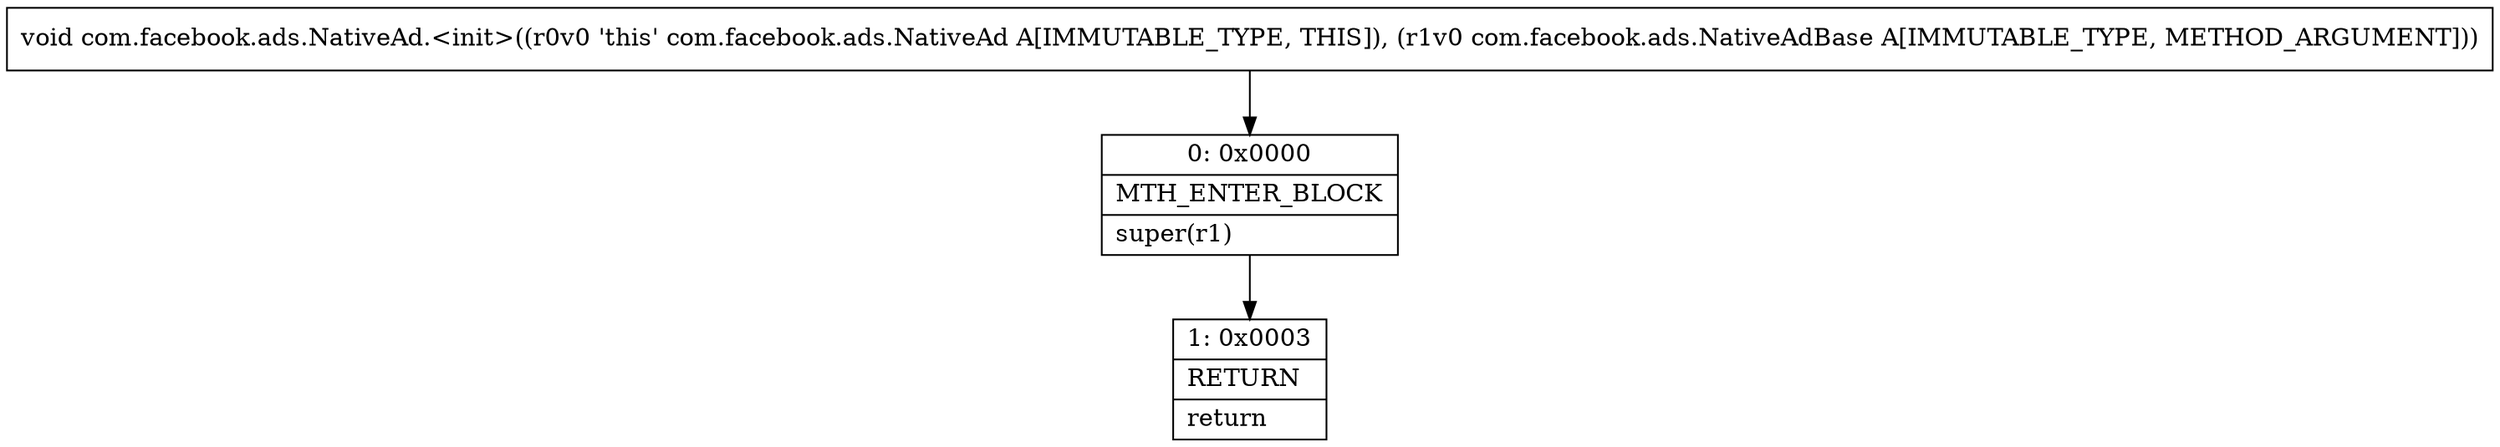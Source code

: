 digraph "CFG forcom.facebook.ads.NativeAd.\<init\>(Lcom\/facebook\/ads\/NativeAdBase;)V" {
Node_0 [shape=record,label="{0\:\ 0x0000|MTH_ENTER_BLOCK\l|super(r1)\l}"];
Node_1 [shape=record,label="{1\:\ 0x0003|RETURN\l|return\l}"];
MethodNode[shape=record,label="{void com.facebook.ads.NativeAd.\<init\>((r0v0 'this' com.facebook.ads.NativeAd A[IMMUTABLE_TYPE, THIS]), (r1v0 com.facebook.ads.NativeAdBase A[IMMUTABLE_TYPE, METHOD_ARGUMENT])) }"];
MethodNode -> Node_0;
Node_0 -> Node_1;
}

